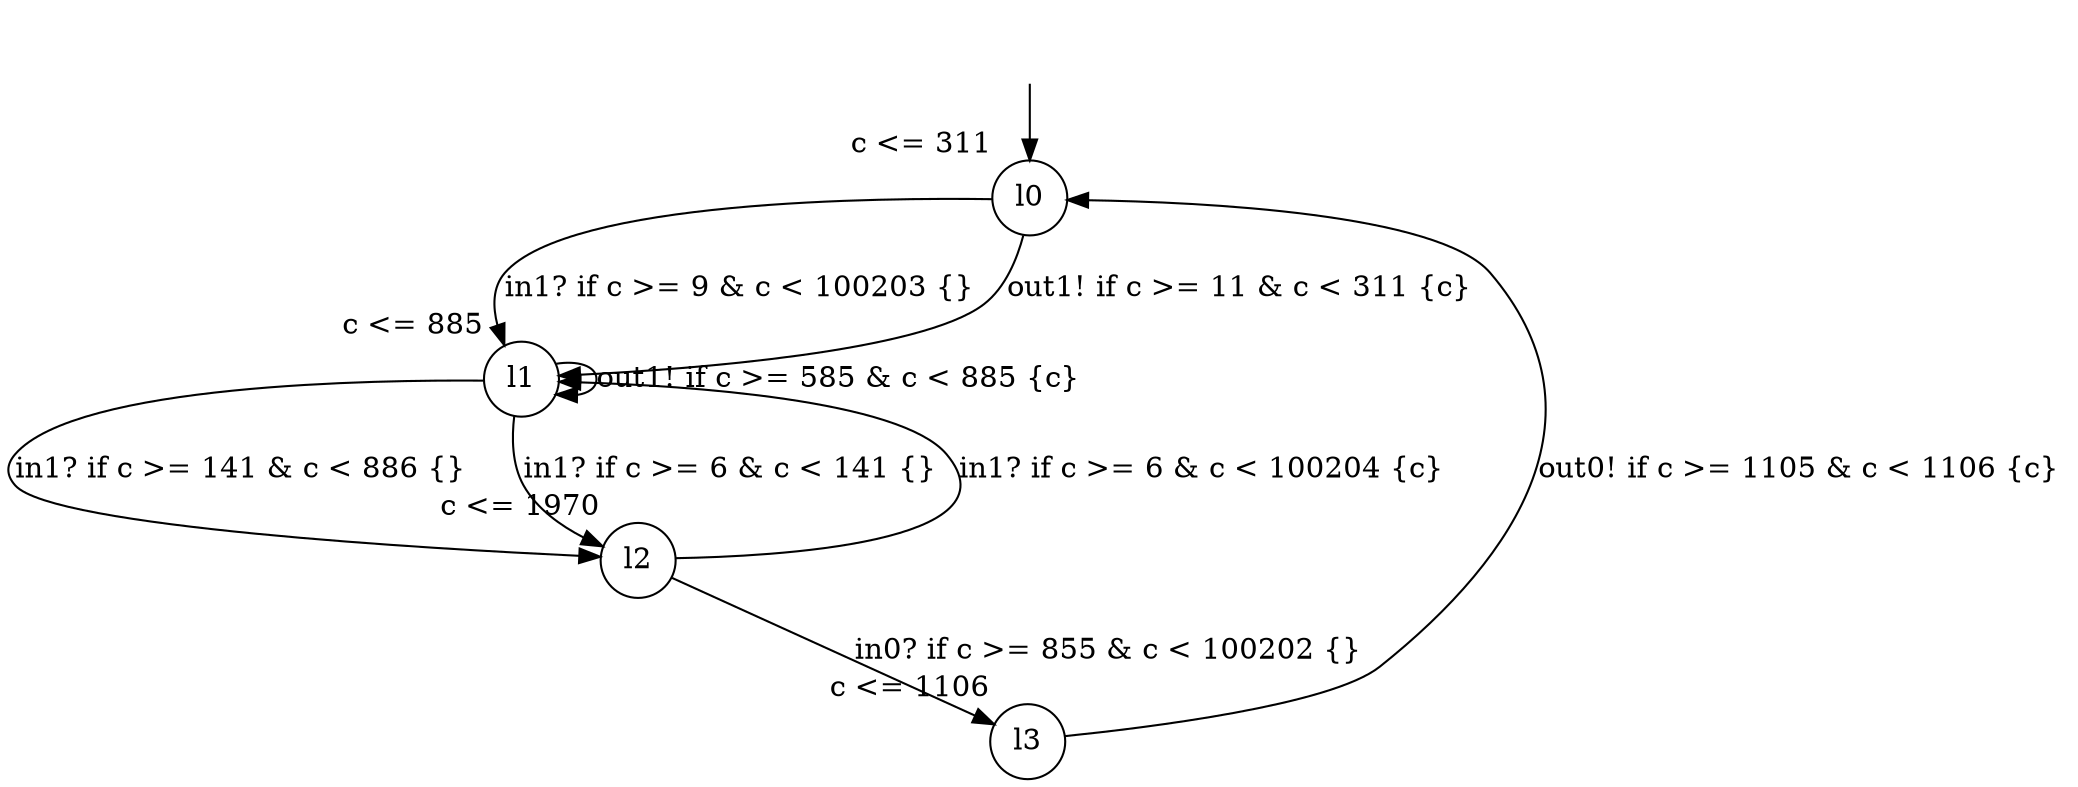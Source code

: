 digraph g {
__start0 [label="" shape="none"];
l0 [shape="circle" margin=0 label="l0", xlabel="c <= 311"];
l1 [shape="circle" margin=0 label="l1", xlabel="c <= 885"];
l2 [shape="circle" margin=0 label="l2", xlabel="c <= 1970"];
l3 [shape="circle" margin=0 label="l3", xlabel="c <= 1106"];
l0 -> l1 [label="in1? if c >= 9 & c < 100203 {} "];
l0 -> l1 [label="out1! if c >= 11 & c < 311 {c} "];
l1 -> l2 [label="in1? if c >= 141 & c < 886 {} "];
l1 -> l1 [label="out1! if c >= 585 & c < 885 {c} "];
l1 -> l2 [label="in1? if c >= 6 & c < 141 {} "];
l2 -> l3 [label="in0? if c >= 855 & c < 100202 {} "];
l2 -> l1 [label="in1? if c >= 6 & c < 100204 {c} "];
l3 -> l0 [label="out0! if c >= 1105 & c < 1106 {c} "];
__start0 -> l0;
}
